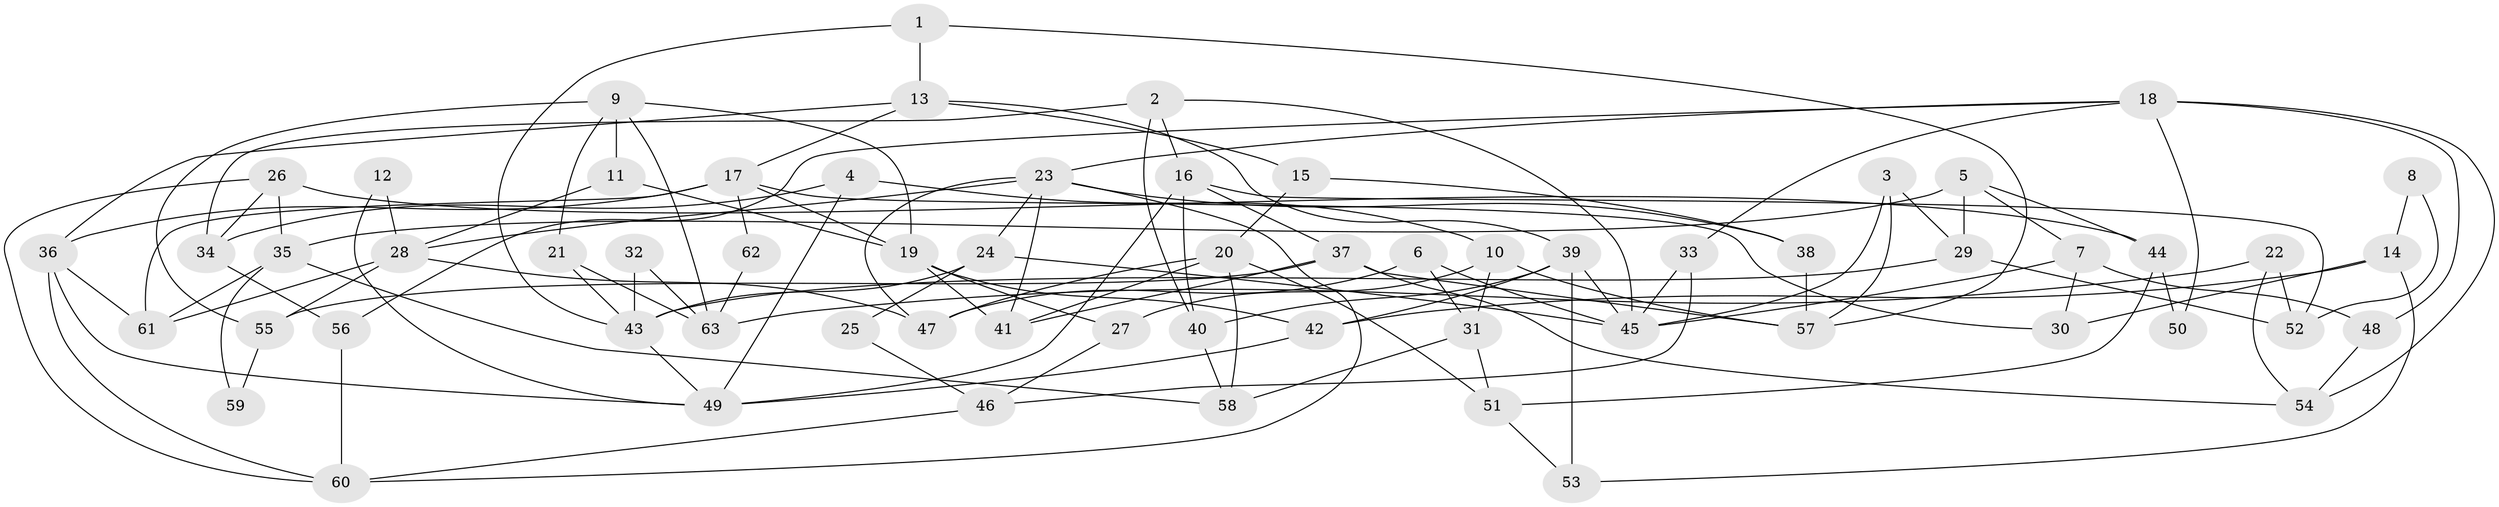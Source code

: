 // Generated by graph-tools (version 1.1) at 2025/02/03/09/25 03:02:05]
// undirected, 63 vertices, 126 edges
graph export_dot {
graph [start="1"]
  node [color=gray90,style=filled];
  1;
  2;
  3;
  4;
  5;
  6;
  7;
  8;
  9;
  10;
  11;
  12;
  13;
  14;
  15;
  16;
  17;
  18;
  19;
  20;
  21;
  22;
  23;
  24;
  25;
  26;
  27;
  28;
  29;
  30;
  31;
  32;
  33;
  34;
  35;
  36;
  37;
  38;
  39;
  40;
  41;
  42;
  43;
  44;
  45;
  46;
  47;
  48;
  49;
  50;
  51;
  52;
  53;
  54;
  55;
  56;
  57;
  58;
  59;
  60;
  61;
  62;
  63;
  1 -- 13;
  1 -- 43;
  1 -- 57;
  2 -- 16;
  2 -- 40;
  2 -- 34;
  2 -- 45;
  3 -- 45;
  3 -- 29;
  3 -- 57;
  4 -- 10;
  4 -- 34;
  4 -- 49;
  5 -- 44;
  5 -- 7;
  5 -- 29;
  5 -- 35;
  6 -- 45;
  6 -- 47;
  6 -- 31;
  7 -- 48;
  7 -- 30;
  7 -- 45;
  8 -- 14;
  8 -- 52;
  9 -- 63;
  9 -- 19;
  9 -- 11;
  9 -- 21;
  9 -- 55;
  10 -- 57;
  10 -- 31;
  10 -- 27;
  11 -- 19;
  11 -- 28;
  12 -- 49;
  12 -- 28;
  13 -- 15;
  13 -- 36;
  13 -- 17;
  13 -- 39;
  14 -- 42;
  14 -- 53;
  14 -- 30;
  15 -- 38;
  15 -- 20;
  16 -- 37;
  16 -- 49;
  16 -- 40;
  16 -- 52;
  17 -- 61;
  17 -- 19;
  17 -- 30;
  17 -- 36;
  17 -- 62;
  18 -- 23;
  18 -- 33;
  18 -- 48;
  18 -- 50;
  18 -- 54;
  18 -- 56;
  19 -- 41;
  19 -- 27;
  19 -- 42;
  20 -- 47;
  20 -- 58;
  20 -- 41;
  20 -- 51;
  21 -- 43;
  21 -- 63;
  22 -- 52;
  22 -- 54;
  22 -- 63;
  23 -- 41;
  23 -- 60;
  23 -- 24;
  23 -- 28;
  23 -- 38;
  23 -- 47;
  24 -- 45;
  24 -- 25;
  24 -- 43;
  25 -- 46;
  26 -- 60;
  26 -- 35;
  26 -- 34;
  26 -- 44;
  27 -- 46;
  28 -- 47;
  28 -- 55;
  28 -- 61;
  29 -- 43;
  29 -- 52;
  31 -- 58;
  31 -- 51;
  32 -- 63;
  32 -- 43;
  33 -- 46;
  33 -- 45;
  34 -- 56;
  35 -- 61;
  35 -- 58;
  35 -- 59;
  36 -- 49;
  36 -- 60;
  36 -- 61;
  37 -- 55;
  37 -- 57;
  37 -- 41;
  37 -- 54;
  38 -- 57;
  39 -- 45;
  39 -- 40;
  39 -- 42;
  39 -- 53;
  40 -- 58;
  42 -- 49;
  43 -- 49;
  44 -- 51;
  44 -- 50;
  46 -- 60;
  48 -- 54;
  51 -- 53;
  55 -- 59;
  56 -- 60;
  62 -- 63;
}
